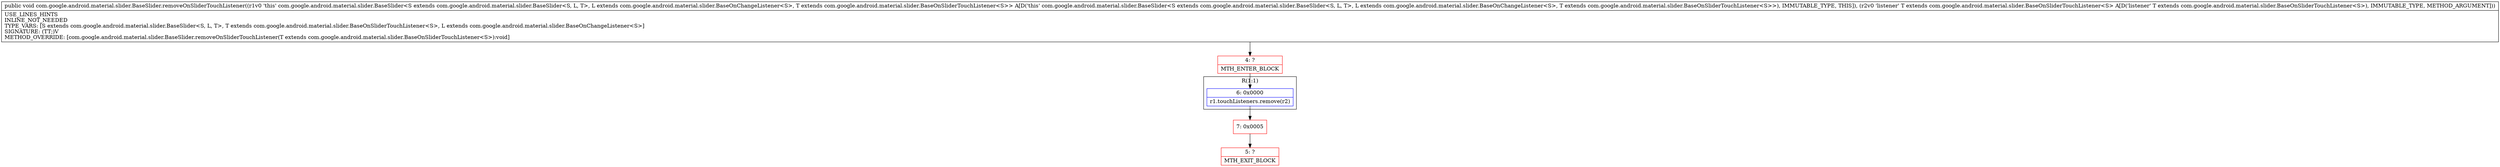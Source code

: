 digraph "CFG forcom.google.android.material.slider.BaseSlider.removeOnSliderTouchListener(Lcom\/google\/android\/material\/slider\/BaseOnSliderTouchListener;)V" {
subgraph cluster_Region_1857645107 {
label = "R(1:1)";
node [shape=record,color=blue];
Node_6 [shape=record,label="{6\:\ 0x0000|r1.touchListeners.remove(r2)\l}"];
}
Node_4 [shape=record,color=red,label="{4\:\ ?|MTH_ENTER_BLOCK\l}"];
Node_7 [shape=record,color=red,label="{7\:\ 0x0005}"];
Node_5 [shape=record,color=red,label="{5\:\ ?|MTH_EXIT_BLOCK\l}"];
MethodNode[shape=record,label="{public void com.google.android.material.slider.BaseSlider.removeOnSliderTouchListener((r1v0 'this' com.google.android.material.slider.BaseSlider\<S extends com.google.android.material.slider.BaseSlider\<S, L, T\>, L extends com.google.android.material.slider.BaseOnChangeListener\<S\>, T extends com.google.android.material.slider.BaseOnSliderTouchListener\<S\>\> A[D('this' com.google.android.material.slider.BaseSlider\<S extends com.google.android.material.slider.BaseSlider\<S, L, T\>, L extends com.google.android.material.slider.BaseOnChangeListener\<S\>, T extends com.google.android.material.slider.BaseOnSliderTouchListener\<S\>\>), IMMUTABLE_TYPE, THIS]), (r2v0 'listener' T extends com.google.android.material.slider.BaseOnSliderTouchListener\<S\> A[D('listener' T extends com.google.android.material.slider.BaseOnSliderTouchListener\<S\>), IMMUTABLE_TYPE, METHOD_ARGUMENT]))  | USE_LINES_HINTS\lINLINE_NOT_NEEDED\lTYPE_VARS: [S extends com.google.android.material.slider.BaseSlider\<S, L, T\>, T extends com.google.android.material.slider.BaseOnSliderTouchListener\<S\>, L extends com.google.android.material.slider.BaseOnChangeListener\<S\>]\lSIGNATURE: (TT;)V\lMETHOD_OVERRIDE: [com.google.android.material.slider.BaseSlider.removeOnSliderTouchListener(T extends com.google.android.material.slider.BaseOnSliderTouchListener\<S\>):void]\l}"];
MethodNode -> Node_4;Node_6 -> Node_7;
Node_4 -> Node_6;
Node_7 -> Node_5;
}

